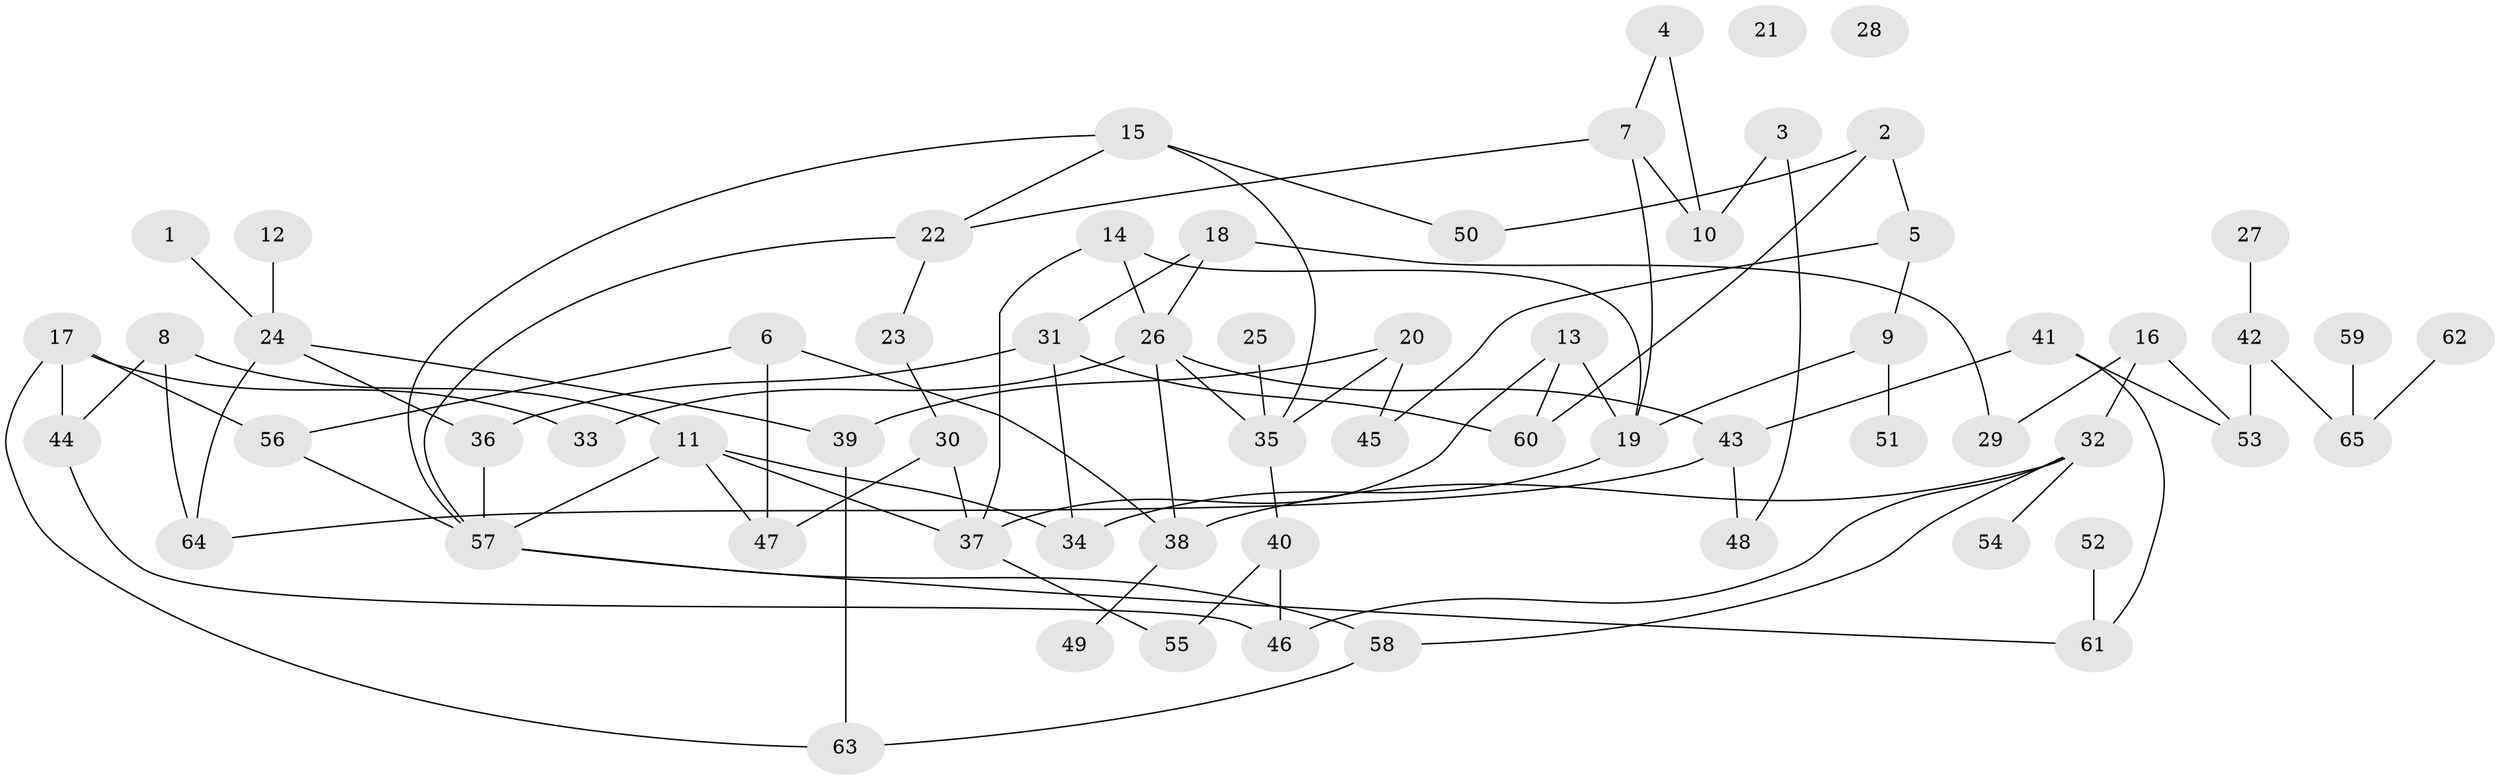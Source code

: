 // coarse degree distribution, {6: 0.06666666666666667, 4: 0.15555555555555556, 3: 0.35555555555555557, 2: 0.08888888888888889, 8: 0.022222222222222223, 1: 0.15555555555555556, 5: 0.08888888888888889, 0: 0.044444444444444446, 7: 0.022222222222222223}
// Generated by graph-tools (version 1.1) at 2025/16/03/04/25 18:16:30]
// undirected, 65 vertices, 93 edges
graph export_dot {
graph [start="1"]
  node [color=gray90,style=filled];
  1;
  2;
  3;
  4;
  5;
  6;
  7;
  8;
  9;
  10;
  11;
  12;
  13;
  14;
  15;
  16;
  17;
  18;
  19;
  20;
  21;
  22;
  23;
  24;
  25;
  26;
  27;
  28;
  29;
  30;
  31;
  32;
  33;
  34;
  35;
  36;
  37;
  38;
  39;
  40;
  41;
  42;
  43;
  44;
  45;
  46;
  47;
  48;
  49;
  50;
  51;
  52;
  53;
  54;
  55;
  56;
  57;
  58;
  59;
  60;
  61;
  62;
  63;
  64;
  65;
  1 -- 24;
  2 -- 5;
  2 -- 50;
  2 -- 60;
  3 -- 10;
  3 -- 48;
  4 -- 7;
  4 -- 10;
  5 -- 9;
  5 -- 45;
  6 -- 38;
  6 -- 47;
  6 -- 56;
  7 -- 10;
  7 -- 19;
  7 -- 22;
  8 -- 11;
  8 -- 44;
  8 -- 64;
  9 -- 19;
  9 -- 51;
  11 -- 34;
  11 -- 37;
  11 -- 47;
  11 -- 57;
  12 -- 24;
  13 -- 19;
  13 -- 37;
  13 -- 60;
  14 -- 19;
  14 -- 26;
  14 -- 37;
  15 -- 22;
  15 -- 35;
  15 -- 50;
  15 -- 57;
  16 -- 29;
  16 -- 32;
  16 -- 53;
  17 -- 33;
  17 -- 44;
  17 -- 56;
  17 -- 63;
  18 -- 26;
  18 -- 29;
  18 -- 31;
  19 -- 34;
  20 -- 35;
  20 -- 39;
  20 -- 45;
  22 -- 23;
  22 -- 57;
  23 -- 30;
  24 -- 36;
  24 -- 39;
  24 -- 64;
  25 -- 35;
  26 -- 33;
  26 -- 35;
  26 -- 38;
  26 -- 43;
  27 -- 42;
  30 -- 37;
  30 -- 47;
  31 -- 34;
  31 -- 36;
  31 -- 60;
  32 -- 38;
  32 -- 46;
  32 -- 54;
  32 -- 58;
  35 -- 40;
  36 -- 57;
  37 -- 55;
  38 -- 49;
  39 -- 63;
  40 -- 46;
  40 -- 55;
  41 -- 43;
  41 -- 53;
  41 -- 61;
  42 -- 53;
  42 -- 65;
  43 -- 48;
  43 -- 64;
  44 -- 46;
  52 -- 61;
  56 -- 57;
  57 -- 58;
  57 -- 61;
  58 -- 63;
  59 -- 65;
  62 -- 65;
}
